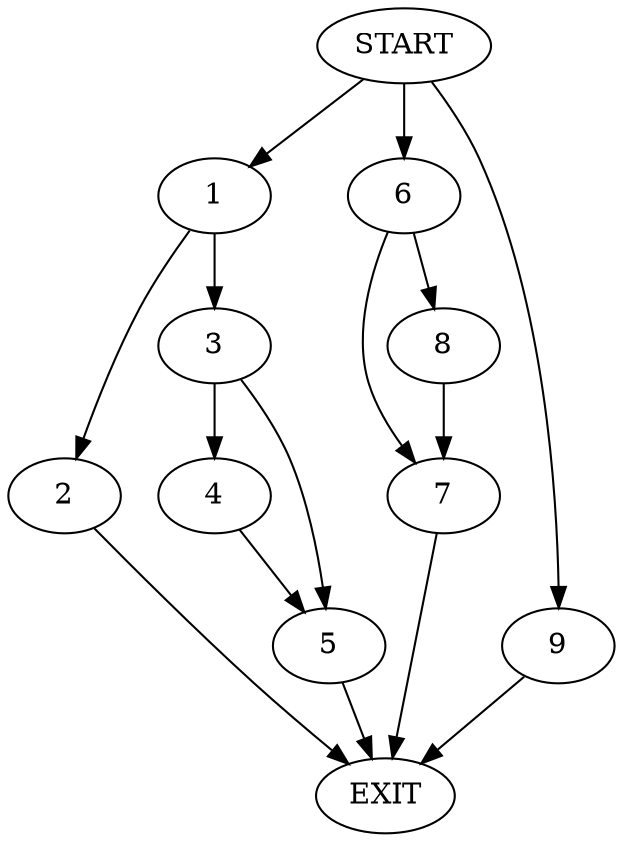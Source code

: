 digraph {
0 [label="START"]
10 [label="EXIT"]
0 -> 1
1 -> 2
1 -> 3
2 -> 10
3 -> 4
3 -> 5
4 -> 5
5 -> 10
0 -> 6
6 -> 7
6 -> 8
8 -> 7
7 -> 10
0 -> 9
9 -> 10
}
